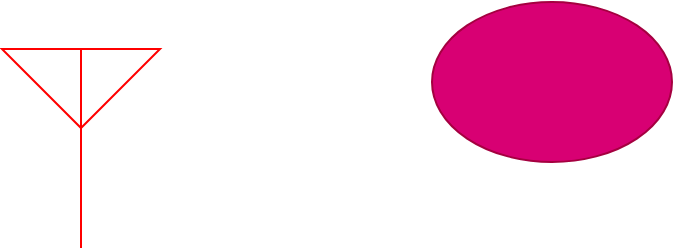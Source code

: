<mxfile version="21.5.2" type="github">
  <diagram name="第 1 页" id="7VFbzSY2ydcxUGhW3Gb0">
    <mxGraphModel dx="1878" dy="1589" grid="1" gridSize="10" guides="1" tooltips="1" connect="1" arrows="1" fold="1" page="0" pageScale="1" pageWidth="192000" pageHeight="108000" math="0" shadow="0">
      <root>
        <mxCell id="0" />
        <mxCell id="1" parent="0" />
        <mxCell id="ClAFWImEGTCD87i0SiT6-2" value="" style="verticalLabelPosition=bottom;shadow=0;dashed=0;align=center;html=1;verticalAlign=top;shape=mxgraph.electrical.radio.aerial_-_antenna_2;fontSize=16;strokeColor=#FF0000;" parent="1" vertex="1">
          <mxGeometry x="-225" y="-457" width="79" height="100" as="geometry" />
        </mxCell>
        <mxCell id="ClAFWImEGTCD87i0SiT6-8" value="" style="ellipse;whiteSpace=wrap;html=1;fontSize=16;fillColor=#d80073;fontColor=#ffffff;strokeColor=#A50040;" parent="1" vertex="1">
          <mxGeometry x="-10" y="-480" width="120" height="80" as="geometry" />
        </mxCell>
      </root>
    </mxGraphModel>
  </diagram>
</mxfile>
